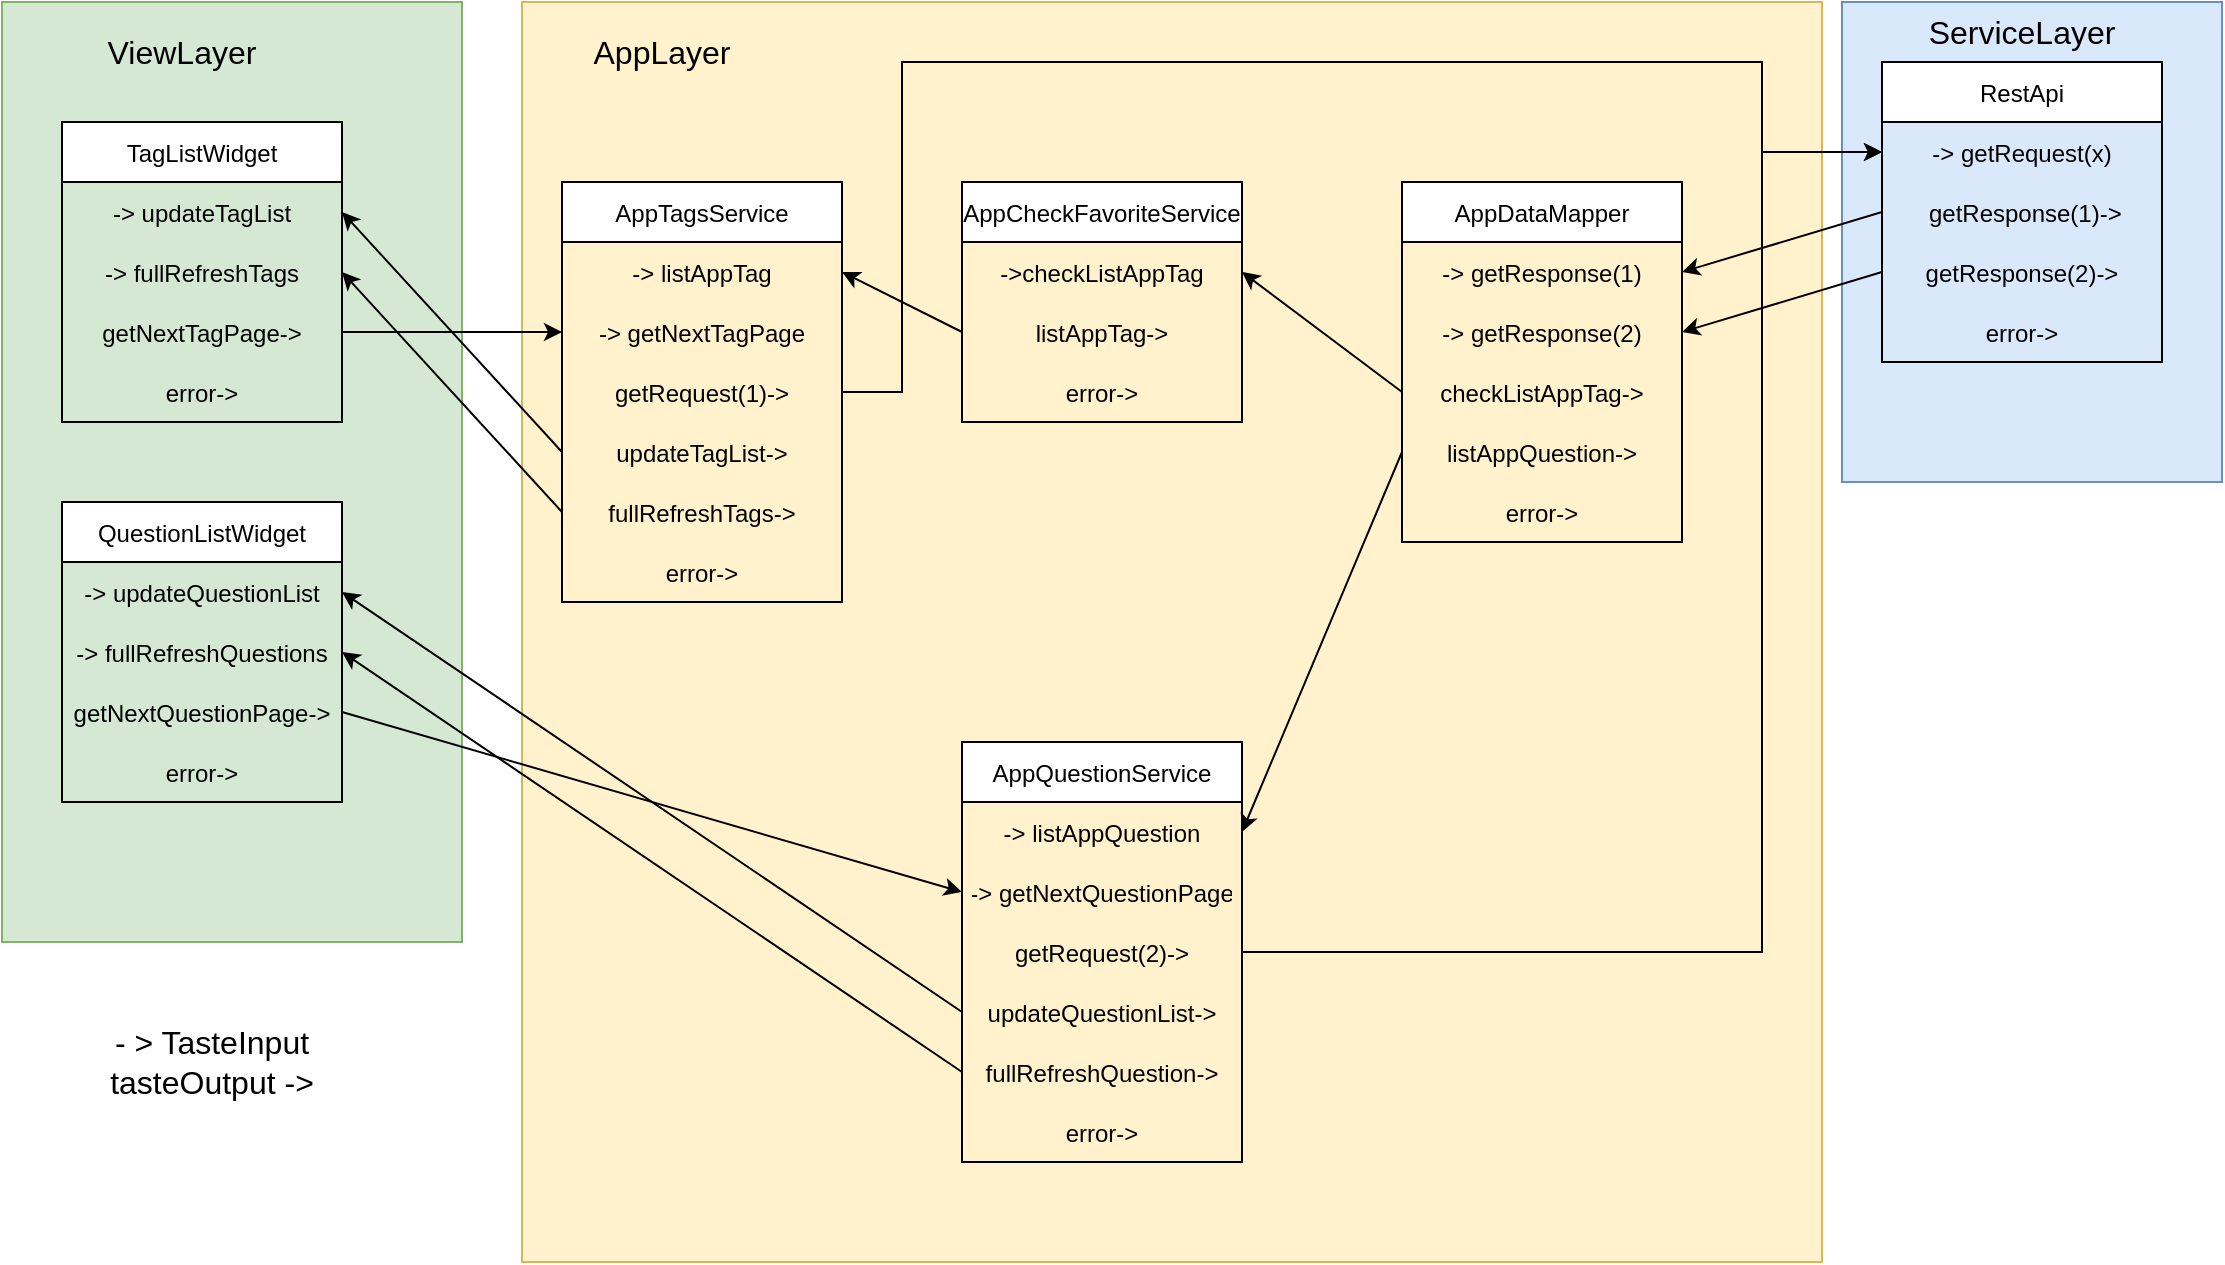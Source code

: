 <mxfile version="16.0.0" type="device"><diagram id="FoFtc2BNc3b_XnADgt1v" name="Page-1"><mxGraphModel dx="1580" dy="850" grid="1" gridSize="10" guides="1" tooltips="1" connect="1" arrows="1" fold="1" page="1" pageScale="1" pageWidth="1169" pageHeight="827" math="0" shadow="0"><root><mxCell id="0"/><mxCell id="1" parent="0"/><mxCell id="OMaZq7lEdW4bgY-LtGmW-69" value="" style="rounded=0;whiteSpace=wrap;html=1;fillColor=#dae8fc;strokeColor=#6c8ebf;" vertex="1" parent="1"><mxGeometry x="960" y="10" width="190" height="240" as="geometry"/></mxCell><mxCell id="OMaZq7lEdW4bgY-LtGmW-68" value="" style="rounded=0;whiteSpace=wrap;html=1;fillColor=#fff2cc;strokeColor=#d6b656;" vertex="1" parent="1"><mxGeometry x="300" y="10" width="650" height="630" as="geometry"/></mxCell><mxCell id="OMaZq7lEdW4bgY-LtGmW-67" value="" style="rounded=0;whiteSpace=wrap;html=1;fillColor=#d5e8d4;strokeColor=#82b366;" vertex="1" parent="1"><mxGeometry x="40" y="10" width="230" height="470" as="geometry"/></mxCell><mxCell id="OMaZq7lEdW4bgY-LtGmW-10" value="TagListWidget" style="swimlane;fontStyle=0;childLayout=stackLayout;horizontal=1;startSize=30;horizontalStack=0;resizeParent=1;resizeParentMax=0;resizeLast=0;collapsible=1;marginBottom=0;" vertex="1" parent="1"><mxGeometry x="70" y="70" width="140" height="150" as="geometry"/></mxCell><mxCell id="OMaZq7lEdW4bgY-LtGmW-11" value="-&gt; updateTagList" style="text;strokeColor=none;fillColor=none;align=center;verticalAlign=middle;spacingLeft=4;spacingRight=4;overflow=hidden;points=[[0,0.5],[1,0.5]];portConstraint=eastwest;rotatable=0;" vertex="1" parent="OMaZq7lEdW4bgY-LtGmW-10"><mxGeometry y="30" width="140" height="30" as="geometry"/></mxCell><mxCell id="OMaZq7lEdW4bgY-LtGmW-12" value="-&gt; fullRefreshTags" style="text;strokeColor=none;fillColor=none;align=center;verticalAlign=middle;spacingLeft=4;spacingRight=4;overflow=hidden;points=[[0,0.5],[1,0.5]];portConstraint=eastwest;rotatable=0;" vertex="1" parent="OMaZq7lEdW4bgY-LtGmW-10"><mxGeometry y="60" width="140" height="30" as="geometry"/></mxCell><mxCell id="OMaZq7lEdW4bgY-LtGmW-13" value="getNextTagPage-&gt; " style="text;strokeColor=none;fillColor=none;align=center;verticalAlign=middle;spacingLeft=4;spacingRight=4;overflow=hidden;points=[[0,0.5],[1,0.5]];portConstraint=eastwest;rotatable=0;" vertex="1" parent="OMaZq7lEdW4bgY-LtGmW-10"><mxGeometry y="90" width="140" height="30" as="geometry"/></mxCell><mxCell id="OMaZq7lEdW4bgY-LtGmW-40" value="error-&gt; " style="text;strokeColor=none;fillColor=none;align=center;verticalAlign=middle;spacingLeft=4;spacingRight=4;overflow=hidden;points=[[0,0.5],[1,0.5]];portConstraint=eastwest;rotatable=0;" vertex="1" parent="OMaZq7lEdW4bgY-LtGmW-10"><mxGeometry y="120" width="140" height="30" as="geometry"/></mxCell><mxCell id="OMaZq7lEdW4bgY-LtGmW-15" value="AppTagsService" style="swimlane;fontStyle=0;childLayout=stackLayout;horizontal=1;startSize=30;horizontalStack=0;resizeParent=1;resizeParentMax=0;resizeLast=0;collapsible=1;marginBottom=0;" vertex="1" parent="1"><mxGeometry x="320" y="100" width="140" height="210" as="geometry"/></mxCell><mxCell id="OMaZq7lEdW4bgY-LtGmW-16" value="-&gt; listAppTag" style="text;strokeColor=none;fillColor=none;align=center;verticalAlign=middle;spacingLeft=4;spacingRight=4;overflow=hidden;points=[[0,0.5],[1,0.5]];portConstraint=eastwest;rotatable=0;" vertex="1" parent="OMaZq7lEdW4bgY-LtGmW-15"><mxGeometry y="30" width="140" height="30" as="geometry"/></mxCell><mxCell id="OMaZq7lEdW4bgY-LtGmW-17" value="-&gt; getNextTagPage" style="text;strokeColor=none;fillColor=none;align=center;verticalAlign=middle;spacingLeft=4;spacingRight=4;overflow=hidden;points=[[0,0.5],[1,0.5]];portConstraint=eastwest;rotatable=0;" vertex="1" parent="OMaZq7lEdW4bgY-LtGmW-15"><mxGeometry y="60" width="140" height="30" as="geometry"/></mxCell><mxCell id="OMaZq7lEdW4bgY-LtGmW-18" value="getRequest(1)-&gt; " style="text;strokeColor=none;fillColor=none;align=center;verticalAlign=middle;spacingLeft=4;spacingRight=4;overflow=hidden;points=[[0,0.5],[1,0.5]];portConstraint=eastwest;rotatable=0;" vertex="1" parent="OMaZq7lEdW4bgY-LtGmW-15"><mxGeometry y="90" width="140" height="30" as="geometry"/></mxCell><mxCell id="OMaZq7lEdW4bgY-LtGmW-19" value="updateTagList-&gt; " style="text;strokeColor=none;fillColor=none;align=center;verticalAlign=middle;spacingLeft=4;spacingRight=4;overflow=hidden;points=[[0,0.5],[1,0.5]];portConstraint=eastwest;rotatable=0;" vertex="1" parent="OMaZq7lEdW4bgY-LtGmW-15"><mxGeometry y="120" width="140" height="30" as="geometry"/></mxCell><mxCell id="OMaZq7lEdW4bgY-LtGmW-20" value="fullRefreshTags-&gt; " style="text;strokeColor=none;fillColor=none;align=center;verticalAlign=middle;spacingLeft=4;spacingRight=4;overflow=hidden;points=[[0,0.5],[1,0.5]];portConstraint=eastwest;rotatable=0;" vertex="1" parent="OMaZq7lEdW4bgY-LtGmW-15"><mxGeometry y="150" width="140" height="30" as="geometry"/></mxCell><mxCell id="OMaZq7lEdW4bgY-LtGmW-38" value="error-&gt; " style="text;strokeColor=none;fillColor=none;align=center;verticalAlign=middle;spacingLeft=4;spacingRight=4;overflow=hidden;points=[[0,0.5],[1,0.5]];portConstraint=eastwest;rotatable=0;" vertex="1" parent="OMaZq7lEdW4bgY-LtGmW-15"><mxGeometry y="180" width="140" height="30" as="geometry"/></mxCell><mxCell id="OMaZq7lEdW4bgY-LtGmW-21" value="AppDataMapper" style="swimlane;fontStyle=0;childLayout=stackLayout;horizontal=1;startSize=30;horizontalStack=0;resizeParent=1;resizeParentMax=0;resizeLast=0;collapsible=1;marginBottom=0;" vertex="1" parent="1"><mxGeometry x="740" y="100" width="140" height="180" as="geometry"/></mxCell><mxCell id="OMaZq7lEdW4bgY-LtGmW-22" value="-&gt; getResponse(1)" style="text;strokeColor=none;fillColor=none;align=center;verticalAlign=middle;spacingLeft=4;spacingRight=4;overflow=hidden;points=[[0,0.5],[1,0.5]];portConstraint=eastwest;rotatable=0;" vertex="1" parent="OMaZq7lEdW4bgY-LtGmW-21"><mxGeometry y="30" width="140" height="30" as="geometry"/></mxCell><mxCell id="OMaZq7lEdW4bgY-LtGmW-23" value="-&gt; getResponse(2)" style="text;strokeColor=none;fillColor=none;align=center;verticalAlign=middle;spacingLeft=4;spacingRight=4;overflow=hidden;points=[[0,0.5],[1,0.5]];portConstraint=eastwest;rotatable=0;" vertex="1" parent="OMaZq7lEdW4bgY-LtGmW-21"><mxGeometry y="60" width="140" height="30" as="geometry"/></mxCell><mxCell id="OMaZq7lEdW4bgY-LtGmW-24" value="checkListAppTag-&gt; " style="text;strokeColor=none;fillColor=none;align=center;verticalAlign=middle;spacingLeft=4;spacingRight=4;overflow=hidden;points=[[0,0.5],[1,0.5]];portConstraint=eastwest;rotatable=0;" vertex="1" parent="OMaZq7lEdW4bgY-LtGmW-21"><mxGeometry y="90" width="140" height="30" as="geometry"/></mxCell><mxCell id="OMaZq7lEdW4bgY-LtGmW-25" value="listAppQuestion-&gt; " style="text;strokeColor=none;fillColor=none;align=center;verticalAlign=middle;spacingLeft=4;spacingRight=4;overflow=hidden;points=[[0,0.5],[1,0.5]];portConstraint=eastwest;rotatable=0;" vertex="1" parent="OMaZq7lEdW4bgY-LtGmW-21"><mxGeometry y="120" width="140" height="30" as="geometry"/></mxCell><mxCell id="OMaZq7lEdW4bgY-LtGmW-37" value="error-&gt; " style="text;strokeColor=none;fillColor=none;align=center;verticalAlign=middle;spacingLeft=4;spacingRight=4;overflow=hidden;points=[[0,0.5],[1,0.5]];portConstraint=eastwest;rotatable=0;" vertex="1" parent="OMaZq7lEdW4bgY-LtGmW-21"><mxGeometry y="150" width="140" height="30" as="geometry"/></mxCell><mxCell id="OMaZq7lEdW4bgY-LtGmW-27" value="AppCheckFavoriteService" style="swimlane;fontStyle=0;childLayout=stackLayout;horizontal=1;startSize=30;horizontalStack=0;resizeParent=1;resizeParentMax=0;resizeLast=0;collapsible=1;marginBottom=0;" vertex="1" parent="1"><mxGeometry x="520" y="100" width="140" height="120" as="geometry"/></mxCell><mxCell id="OMaZq7lEdW4bgY-LtGmW-28" value="-&gt;checkListAppTag " style="text;strokeColor=none;fillColor=none;align=center;verticalAlign=middle;spacingLeft=4;spacingRight=4;overflow=hidden;points=[[0,0.5],[1,0.5]];portConstraint=eastwest;rotatable=0;" vertex="1" parent="OMaZq7lEdW4bgY-LtGmW-27"><mxGeometry y="30" width="140" height="30" as="geometry"/></mxCell><mxCell id="OMaZq7lEdW4bgY-LtGmW-31" value="listAppTag-&gt; " style="text;strokeColor=none;fillColor=none;align=center;verticalAlign=middle;spacingLeft=4;spacingRight=4;overflow=hidden;points=[[0,0.5],[1,0.5]];portConstraint=eastwest;rotatable=0;" vertex="1" parent="OMaZq7lEdW4bgY-LtGmW-27"><mxGeometry y="60" width="140" height="30" as="geometry"/></mxCell><mxCell id="OMaZq7lEdW4bgY-LtGmW-39" value="error-&gt; " style="text;strokeColor=none;fillColor=none;align=center;verticalAlign=middle;spacingLeft=4;spacingRight=4;overflow=hidden;points=[[0,0.5],[1,0.5]];portConstraint=eastwest;rotatable=0;" vertex="1" parent="OMaZq7lEdW4bgY-LtGmW-27"><mxGeometry y="90" width="140" height="30" as="geometry"/></mxCell><mxCell id="OMaZq7lEdW4bgY-LtGmW-32" value="RestApi" style="swimlane;fontStyle=0;childLayout=stackLayout;horizontal=1;startSize=30;horizontalStack=0;resizeParent=1;resizeParentMax=0;resizeLast=0;collapsible=1;marginBottom=0;" vertex="1" parent="1"><mxGeometry x="980" y="40" width="140" height="150" as="geometry"/></mxCell><mxCell id="OMaZq7lEdW4bgY-LtGmW-35" value="-&gt; getRequest(x)" style="text;strokeColor=none;fillColor=none;align=center;verticalAlign=middle;spacingLeft=4;spacingRight=4;overflow=hidden;points=[[0,0.5],[1,0.5]];portConstraint=eastwest;rotatable=0;" vertex="1" parent="OMaZq7lEdW4bgY-LtGmW-32"><mxGeometry y="30" width="140" height="30" as="geometry"/></mxCell><mxCell id="OMaZq7lEdW4bgY-LtGmW-33" value=" getResponse(1)-&gt;" style="text;strokeColor=none;fillColor=none;align=center;verticalAlign=middle;spacingLeft=4;spacingRight=4;overflow=hidden;points=[[0,0.5],[1,0.5]];portConstraint=eastwest;rotatable=0;" vertex="1" parent="OMaZq7lEdW4bgY-LtGmW-32"><mxGeometry y="60" width="140" height="30" as="geometry"/></mxCell><mxCell id="OMaZq7lEdW4bgY-LtGmW-34" value="getResponse(2)-&gt;" style="text;strokeColor=none;fillColor=none;align=center;verticalAlign=middle;spacingLeft=4;spacingRight=4;overflow=hidden;points=[[0,0.5],[1,0.5]];portConstraint=eastwest;rotatable=0;" vertex="1" parent="OMaZq7lEdW4bgY-LtGmW-32"><mxGeometry y="90" width="140" height="30" as="geometry"/></mxCell><mxCell id="OMaZq7lEdW4bgY-LtGmW-36" value="error-&gt; " style="text;strokeColor=none;fillColor=none;align=center;verticalAlign=middle;spacingLeft=4;spacingRight=4;overflow=hidden;points=[[0,0.5],[1,0.5]];portConstraint=eastwest;rotatable=0;" vertex="1" parent="OMaZq7lEdW4bgY-LtGmW-32"><mxGeometry y="120" width="140" height="30" as="geometry"/></mxCell><mxCell id="OMaZq7lEdW4bgY-LtGmW-41" value="QuestionListWidget" style="swimlane;fontStyle=0;childLayout=stackLayout;horizontal=1;startSize=30;horizontalStack=0;resizeParent=1;resizeParentMax=0;resizeLast=0;collapsible=1;marginBottom=0;" vertex="1" parent="1"><mxGeometry x="70" y="260" width="140" height="150" as="geometry"/></mxCell><mxCell id="OMaZq7lEdW4bgY-LtGmW-42" value="-&gt; updateQuestionList" style="text;strokeColor=none;fillColor=none;align=center;verticalAlign=middle;spacingLeft=4;spacingRight=4;overflow=hidden;points=[[0,0.5],[1,0.5]];portConstraint=eastwest;rotatable=0;" vertex="1" parent="OMaZq7lEdW4bgY-LtGmW-41"><mxGeometry y="30" width="140" height="30" as="geometry"/></mxCell><mxCell id="OMaZq7lEdW4bgY-LtGmW-43" value="-&gt; fullRefreshQuestions" style="text;strokeColor=none;fillColor=none;align=center;verticalAlign=middle;spacingLeft=4;spacingRight=4;overflow=hidden;points=[[0,0.5],[1,0.5]];portConstraint=eastwest;rotatable=0;" vertex="1" parent="OMaZq7lEdW4bgY-LtGmW-41"><mxGeometry y="60" width="140" height="30" as="geometry"/></mxCell><mxCell id="OMaZq7lEdW4bgY-LtGmW-44" value="getNextQuestionPage-&gt; " style="text;strokeColor=none;fillColor=none;align=center;verticalAlign=middle;spacingLeft=4;spacingRight=4;overflow=hidden;points=[[0,0.5],[1,0.5]];portConstraint=eastwest;rotatable=0;" vertex="1" parent="OMaZq7lEdW4bgY-LtGmW-41"><mxGeometry y="90" width="140" height="30" as="geometry"/></mxCell><mxCell id="OMaZq7lEdW4bgY-LtGmW-45" value="error-&gt; " style="text;strokeColor=none;fillColor=none;align=center;verticalAlign=middle;spacingLeft=4;spacingRight=4;overflow=hidden;points=[[0,0.5],[1,0.5]];portConstraint=eastwest;rotatable=0;" vertex="1" parent="OMaZq7lEdW4bgY-LtGmW-41"><mxGeometry y="120" width="140" height="30" as="geometry"/></mxCell><mxCell id="OMaZq7lEdW4bgY-LtGmW-46" value="AppQuestionService" style="swimlane;fontStyle=0;childLayout=stackLayout;horizontal=1;startSize=30;horizontalStack=0;resizeParent=1;resizeParentMax=0;resizeLast=0;collapsible=1;marginBottom=0;" vertex="1" parent="1"><mxGeometry x="520" y="380" width="140" height="210" as="geometry"/></mxCell><mxCell id="OMaZq7lEdW4bgY-LtGmW-47" value="-&gt; listAppQuestion" style="text;strokeColor=none;fillColor=none;align=center;verticalAlign=middle;spacingLeft=4;spacingRight=4;overflow=hidden;points=[[0,0.5],[1,0.5]];portConstraint=eastwest;rotatable=0;" vertex="1" parent="OMaZq7lEdW4bgY-LtGmW-46"><mxGeometry y="30" width="140" height="30" as="geometry"/></mxCell><mxCell id="OMaZq7lEdW4bgY-LtGmW-48" value="-&gt; getNextQuestionPage" style="text;strokeColor=none;fillColor=none;align=center;verticalAlign=middle;spacingLeft=4;spacingRight=4;overflow=hidden;points=[[0,0.5],[1,0.5]];portConstraint=eastwest;rotatable=0;" vertex="1" parent="OMaZq7lEdW4bgY-LtGmW-46"><mxGeometry y="60" width="140" height="30" as="geometry"/></mxCell><mxCell id="OMaZq7lEdW4bgY-LtGmW-49" value="getRequest(2)-&gt; " style="text;strokeColor=none;fillColor=none;align=center;verticalAlign=middle;spacingLeft=4;spacingRight=4;overflow=hidden;points=[[0,0.5],[1,0.5]];portConstraint=eastwest;rotatable=0;" vertex="1" parent="OMaZq7lEdW4bgY-LtGmW-46"><mxGeometry y="90" width="140" height="30" as="geometry"/></mxCell><mxCell id="OMaZq7lEdW4bgY-LtGmW-50" value="updateQuestionList-&gt; " style="text;strokeColor=none;fillColor=none;align=center;verticalAlign=middle;spacingLeft=4;spacingRight=4;overflow=hidden;points=[[0,0.5],[1,0.5]];portConstraint=eastwest;rotatable=0;" vertex="1" parent="OMaZq7lEdW4bgY-LtGmW-46"><mxGeometry y="120" width="140" height="30" as="geometry"/></mxCell><mxCell id="OMaZq7lEdW4bgY-LtGmW-51" value="fullRefreshQuestion-&gt; " style="text;strokeColor=none;fillColor=none;align=center;verticalAlign=middle;spacingLeft=4;spacingRight=4;overflow=hidden;points=[[0,0.5],[1,0.5]];portConstraint=eastwest;rotatable=0;" vertex="1" parent="OMaZq7lEdW4bgY-LtGmW-46"><mxGeometry y="150" width="140" height="30" as="geometry"/></mxCell><mxCell id="OMaZq7lEdW4bgY-LtGmW-52" value="error-&gt; " style="text;strokeColor=none;fillColor=none;align=center;verticalAlign=middle;spacingLeft=4;spacingRight=4;overflow=hidden;points=[[0,0.5],[1,0.5]];portConstraint=eastwest;rotatable=0;" vertex="1" parent="OMaZq7lEdW4bgY-LtGmW-46"><mxGeometry y="180" width="140" height="30" as="geometry"/></mxCell><mxCell id="OMaZq7lEdW4bgY-LtGmW-54" value="" style="endArrow=classic;html=1;rounded=0;exitX=1;exitY=0.5;exitDx=0;exitDy=0;entryX=0;entryY=0.5;entryDx=0;entryDy=0;" edge="1" parent="1" source="OMaZq7lEdW4bgY-LtGmW-13" target="OMaZq7lEdW4bgY-LtGmW-17"><mxGeometry width="50" height="50" relative="1" as="geometry"><mxPoint x="610" y="290" as="sourcePoint"/><mxPoint x="660" y="240" as="targetPoint"/></mxGeometry></mxCell><mxCell id="OMaZq7lEdW4bgY-LtGmW-55" value="" style="endArrow=classic;html=1;rounded=0;exitX=0;exitY=0.5;exitDx=0;exitDy=0;entryX=1;entryY=0.5;entryDx=0;entryDy=0;" edge="1" parent="1" source="OMaZq7lEdW4bgY-LtGmW-20" target="OMaZq7lEdW4bgY-LtGmW-12"><mxGeometry width="50" height="50" relative="1" as="geometry"><mxPoint x="610" y="350" as="sourcePoint"/><mxPoint x="660" y="300" as="targetPoint"/></mxGeometry></mxCell><mxCell id="OMaZq7lEdW4bgY-LtGmW-56" value="" style="endArrow=classic;html=1;rounded=0;exitX=1;exitY=0.5;exitDx=0;exitDy=0;entryX=0;entryY=0.5;entryDx=0;entryDy=0;" edge="1" parent="1" source="OMaZq7lEdW4bgY-LtGmW-18" target="OMaZq7lEdW4bgY-LtGmW-35"><mxGeometry width="50" height="50" relative="1" as="geometry"><mxPoint x="610" y="290" as="sourcePoint"/><mxPoint x="660" y="240" as="targetPoint"/><Array as="points"><mxPoint x="490" y="205"/><mxPoint x="490" y="40"/><mxPoint x="920" y="40"/><mxPoint x="920" y="85"/></Array></mxGeometry></mxCell><mxCell id="OMaZq7lEdW4bgY-LtGmW-57" value="" style="endArrow=classic;html=1;rounded=0;exitX=0;exitY=0.5;exitDx=0;exitDy=0;entryX=1;entryY=0.5;entryDx=0;entryDy=0;" edge="1" parent="1" source="OMaZq7lEdW4bgY-LtGmW-19" target="OMaZq7lEdW4bgY-LtGmW-11"><mxGeometry width="50" height="50" relative="1" as="geometry"><mxPoint x="610" y="290" as="sourcePoint"/><mxPoint x="660" y="240" as="targetPoint"/></mxGeometry></mxCell><mxCell id="OMaZq7lEdW4bgY-LtGmW-58" value="" style="endArrow=classic;html=1;rounded=0;exitX=0;exitY=0.5;exitDx=0;exitDy=0;entryX=1;entryY=0.5;entryDx=0;entryDy=0;" edge="1" parent="1" source="OMaZq7lEdW4bgY-LtGmW-33" target="OMaZq7lEdW4bgY-LtGmW-22"><mxGeometry width="50" height="50" relative="1" as="geometry"><mxPoint x="610" y="290" as="sourcePoint"/><mxPoint x="660" y="240" as="targetPoint"/></mxGeometry></mxCell><mxCell id="OMaZq7lEdW4bgY-LtGmW-59" value="" style="endArrow=classic;html=1;rounded=0;exitX=0;exitY=0.5;exitDx=0;exitDy=0;entryX=1;entryY=0.5;entryDx=0;entryDy=0;" edge="1" parent="1" source="OMaZq7lEdW4bgY-LtGmW-24" target="OMaZq7lEdW4bgY-LtGmW-28"><mxGeometry width="50" height="50" relative="1" as="geometry"><mxPoint x="610" y="290" as="sourcePoint"/><mxPoint x="660" y="240" as="targetPoint"/></mxGeometry></mxCell><mxCell id="OMaZq7lEdW4bgY-LtGmW-60" value="" style="endArrow=classic;html=1;rounded=0;exitX=0;exitY=0.5;exitDx=0;exitDy=0;entryX=1;entryY=0.5;entryDx=0;entryDy=0;" edge="1" parent="1" source="OMaZq7lEdW4bgY-LtGmW-31" target="OMaZq7lEdW4bgY-LtGmW-16"><mxGeometry width="50" height="50" relative="1" as="geometry"><mxPoint x="610" y="290" as="sourcePoint"/><mxPoint x="660" y="240" as="targetPoint"/></mxGeometry></mxCell><mxCell id="OMaZq7lEdW4bgY-LtGmW-61" value="" style="endArrow=classic;html=1;rounded=0;exitX=0;exitY=0.5;exitDx=0;exitDy=0;entryX=1;entryY=0.5;entryDx=0;entryDy=0;" edge="1" parent="1" source="OMaZq7lEdW4bgY-LtGmW-34" target="OMaZq7lEdW4bgY-LtGmW-23"><mxGeometry width="50" height="50" relative="1" as="geometry"><mxPoint x="610" y="290" as="sourcePoint"/><mxPoint x="660" y="240" as="targetPoint"/></mxGeometry></mxCell><mxCell id="OMaZq7lEdW4bgY-LtGmW-62" value="" style="endArrow=classic;html=1;rounded=0;exitX=0;exitY=0.5;exitDx=0;exitDy=0;entryX=1;entryY=0.5;entryDx=0;entryDy=0;" edge="1" parent="1" source="OMaZq7lEdW4bgY-LtGmW-25" target="OMaZq7lEdW4bgY-LtGmW-47"><mxGeometry width="50" height="50" relative="1" as="geometry"><mxPoint x="610" y="290" as="sourcePoint"/><mxPoint x="760" y="430" as="targetPoint"/></mxGeometry></mxCell><mxCell id="OMaZq7lEdW4bgY-LtGmW-63" value="" style="endArrow=classic;html=1;rounded=0;exitX=1;exitY=0.5;exitDx=0;exitDy=0;entryX=0;entryY=0.5;entryDx=0;entryDy=0;" edge="1" parent="1" source="OMaZq7lEdW4bgY-LtGmW-49" target="OMaZq7lEdW4bgY-LtGmW-35"><mxGeometry width="50" height="50" relative="1" as="geometry"><mxPoint x="560" y="410" as="sourcePoint"/><mxPoint x="610" y="360" as="targetPoint"/><Array as="points"><mxPoint x="920" y="485"/><mxPoint x="920" y="85"/></Array></mxGeometry></mxCell><mxCell id="OMaZq7lEdW4bgY-LtGmW-64" value="" style="endArrow=classic;html=1;rounded=0;exitX=0;exitY=0.5;exitDx=0;exitDy=0;entryX=1;entryY=0.5;entryDx=0;entryDy=0;" edge="1" parent="1" source="OMaZq7lEdW4bgY-LtGmW-51" target="OMaZq7lEdW4bgY-LtGmW-43"><mxGeometry width="50" height="50" relative="1" as="geometry"><mxPoint x="560" y="410" as="sourcePoint"/><mxPoint x="610" y="360" as="targetPoint"/></mxGeometry></mxCell><mxCell id="OMaZq7lEdW4bgY-LtGmW-65" value="" style="endArrow=classic;html=1;rounded=0;exitX=1;exitY=0.5;exitDx=0;exitDy=0;entryX=0;entryY=0.5;entryDx=0;entryDy=0;" edge="1" parent="1" source="OMaZq7lEdW4bgY-LtGmW-44" target="OMaZq7lEdW4bgY-LtGmW-48"><mxGeometry width="50" height="50" relative="1" as="geometry"><mxPoint x="560" y="410" as="sourcePoint"/><mxPoint x="610" y="360" as="targetPoint"/></mxGeometry></mxCell><mxCell id="OMaZq7lEdW4bgY-LtGmW-66" value="" style="endArrow=classic;html=1;rounded=0;exitX=0;exitY=0.5;exitDx=0;exitDy=0;entryX=1;entryY=0.5;entryDx=0;entryDy=0;" edge="1" parent="1" source="OMaZq7lEdW4bgY-LtGmW-50" target="OMaZq7lEdW4bgY-LtGmW-42"><mxGeometry width="50" height="50" relative="1" as="geometry"><mxPoint x="560" y="410" as="sourcePoint"/><mxPoint x="610" y="360" as="targetPoint"/></mxGeometry></mxCell><mxCell id="OMaZq7lEdW4bgY-LtGmW-70" value="&lt;font style=&quot;font-size: 16px&quot;&gt;AppLayer&lt;/font&gt;" style="text;html=1;strokeColor=none;fillColor=none;align=center;verticalAlign=middle;whiteSpace=wrap;rounded=0;" vertex="1" parent="1"><mxGeometry x="320" y="20" width="100" height="30" as="geometry"/></mxCell><mxCell id="OMaZq7lEdW4bgY-LtGmW-71" value="&lt;font style=&quot;font-size: 16px&quot;&gt;View&lt;font style=&quot;font-size: 16px&quot;&gt;Layer&lt;/font&gt;&lt;/font&gt;" style="text;html=1;strokeColor=none;fillColor=none;align=center;verticalAlign=middle;whiteSpace=wrap;rounded=0;" vertex="1" parent="1"><mxGeometry x="80" y="20" width="100" height="30" as="geometry"/></mxCell><mxCell id="OMaZq7lEdW4bgY-LtGmW-72" value="&lt;font style=&quot;font-size: 16px&quot;&gt;ServiceLayer&lt;/font&gt;" style="text;html=1;strokeColor=none;fillColor=none;align=center;verticalAlign=middle;whiteSpace=wrap;rounded=0;" vertex="1" parent="1"><mxGeometry x="1000" y="10" width="100" height="30" as="geometry"/></mxCell><mxCell id="OMaZq7lEdW4bgY-LtGmW-73" value="&lt;div style=&quot;font-size: 16px&quot;&gt;&lt;font style=&quot;font-size: 16px&quot;&gt;- &amp;gt; TasteInput&lt;/font&gt;&lt;/div&gt;&lt;div style=&quot;font-size: 16px&quot;&gt;&lt;font style=&quot;font-size: 16px&quot;&gt;tasteOutput -&amp;gt;&lt;br&gt; &lt;/font&gt;&lt;/div&gt;" style="text;html=1;strokeColor=none;fillColor=none;align=center;verticalAlign=middle;whiteSpace=wrap;rounded=0;" vertex="1" parent="1"><mxGeometry x="50" y="500" width="190" height="80" as="geometry"/></mxCell></root></mxGraphModel></diagram></mxfile>